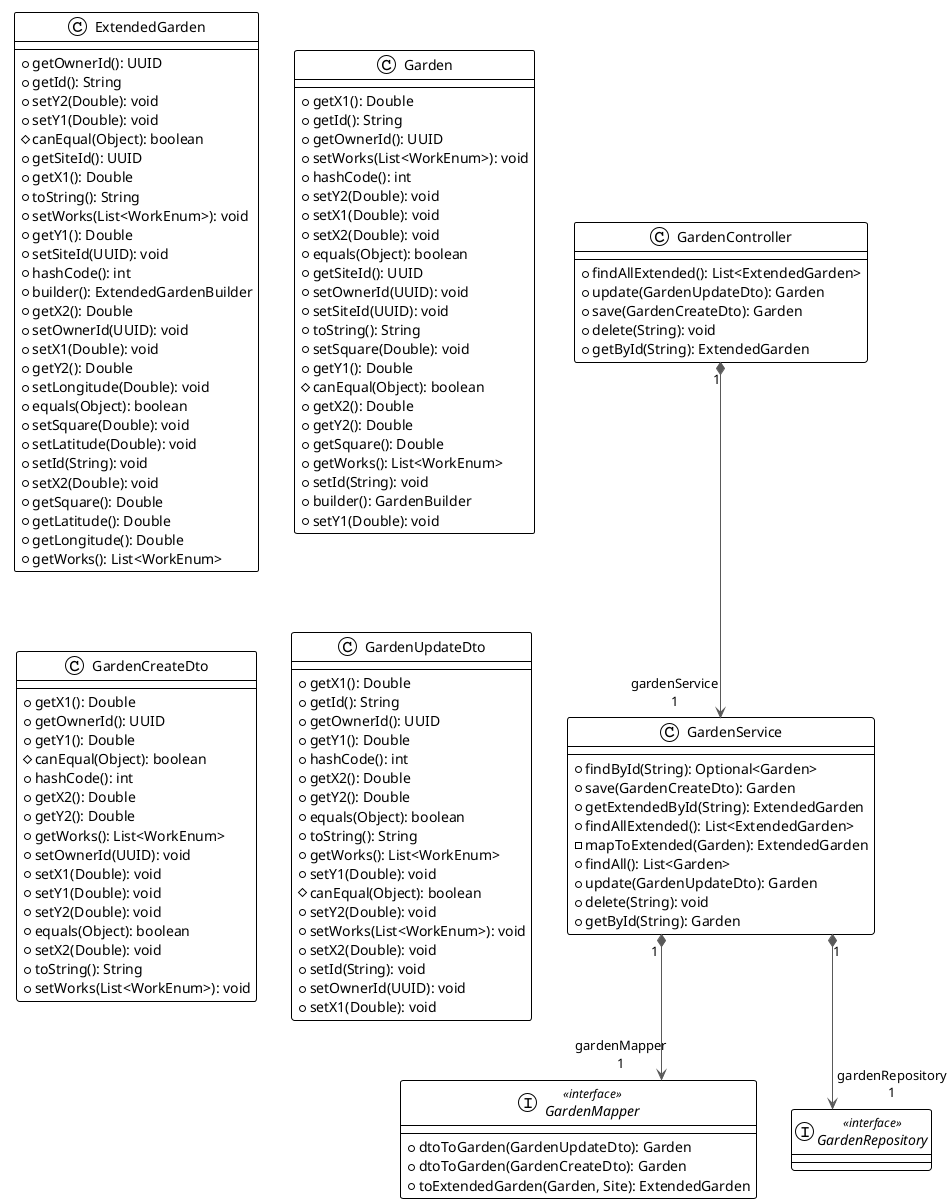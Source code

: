 @startuml

!theme plain
top to bottom direction
skinparam linetype ortho

class ExtendedGarden {
  + getOwnerId(): UUID
  + getId(): String
  + setY2(Double): void
  + setY1(Double): void
  # canEqual(Object): boolean
  + getSiteId(): UUID
  + getX1(): Double
  + toString(): String
  + setWorks(List<WorkEnum>): void
  + getY1(): Double
  + setSiteId(UUID): void
  + hashCode(): int
  + builder(): ExtendedGardenBuilder
  + getX2(): Double
  + setOwnerId(UUID): void
  + setX1(Double): void
  + getY2(): Double
  + setLongitude(Double): void
  + equals(Object): boolean
  + setSquare(Double): void
  + setLatitude(Double): void
  + setId(String): void
  + setX2(Double): void
  + getSquare(): Double
  + getLatitude(): Double
  + getLongitude(): Double
  + getWorks(): List<WorkEnum>
}
class Garden {
  + getX1(): Double
  + getId(): String
  + getOwnerId(): UUID
  + setWorks(List<WorkEnum>): void
  + hashCode(): int
  + setY2(Double): void
  + setX1(Double): void
  + setX2(Double): void
  + equals(Object): boolean
  + getSiteId(): UUID
  + setOwnerId(UUID): void
  + setSiteId(UUID): void
  + toString(): String
  + setSquare(Double): void
  + getY1(): Double
  # canEqual(Object): boolean
  + getX2(): Double
  + getY2(): Double
  + getSquare(): Double
  + getWorks(): List<WorkEnum>
  + setId(String): void
  + builder(): GardenBuilder
  + setY1(Double): void
}
class GardenController {
  + findAllExtended(): List<ExtendedGarden>
  + update(GardenUpdateDto): Garden
  + save(GardenCreateDto): Garden
  + delete(String): void
  + getById(String): ExtendedGarden
}
class GardenCreateDto {
  + getX1(): Double
  + getOwnerId(): UUID
  + getY1(): Double
  # canEqual(Object): boolean
  + hashCode(): int
  + getX2(): Double
  + getY2(): Double
  + getWorks(): List<WorkEnum>
  + setOwnerId(UUID): void
  + setX1(Double): void
  + setY1(Double): void
  + setY2(Double): void
  + equals(Object): boolean
  + setX2(Double): void
  + toString(): String
  + setWorks(List<WorkEnum>): void
}
interface GardenMapper << interface >> {
  + dtoToGarden(GardenUpdateDto): Garden
  + dtoToGarden(GardenCreateDto): Garden
  + toExtendedGarden(Garden, Site): ExtendedGarden
}
interface GardenRepository << interface >>
class GardenService {
  + findById(String): Optional<Garden>
  + save(GardenCreateDto): Garden
  + getExtendedById(String): ExtendedGarden
  + findAllExtended(): List<ExtendedGarden>
  - mapToExtended(Garden): ExtendedGarden
  + findAll(): List<Garden>
  + update(GardenUpdateDto): Garden
  + delete(String): void
  + getById(String): Garden
}
class GardenUpdateDto {
  + getX1(): Double
  + getId(): String
  + getOwnerId(): UUID
  + getY1(): Double
  + hashCode(): int
  + getX2(): Double
  + getY2(): Double
  + equals(Object): boolean
  + toString(): String
  + getWorks(): List<WorkEnum>
  + setY1(Double): void
  # canEqual(Object): boolean
  + setY2(Double): void
  + setWorks(List<WorkEnum>): void
  + setX2(Double): void
  + setId(String): void
  + setOwnerId(UUID): void
  + setX1(Double): void
}

GardenController "1" *-[#595959,plain]-> "gardenService\n1" GardenService    
GardenService    "1" *-[#595959,plain]-> "gardenMapper\n1" GardenMapper     
GardenService    "1" *-[#595959,plain]-> "gardenRepository\n1" GardenRepository 
@enduml
